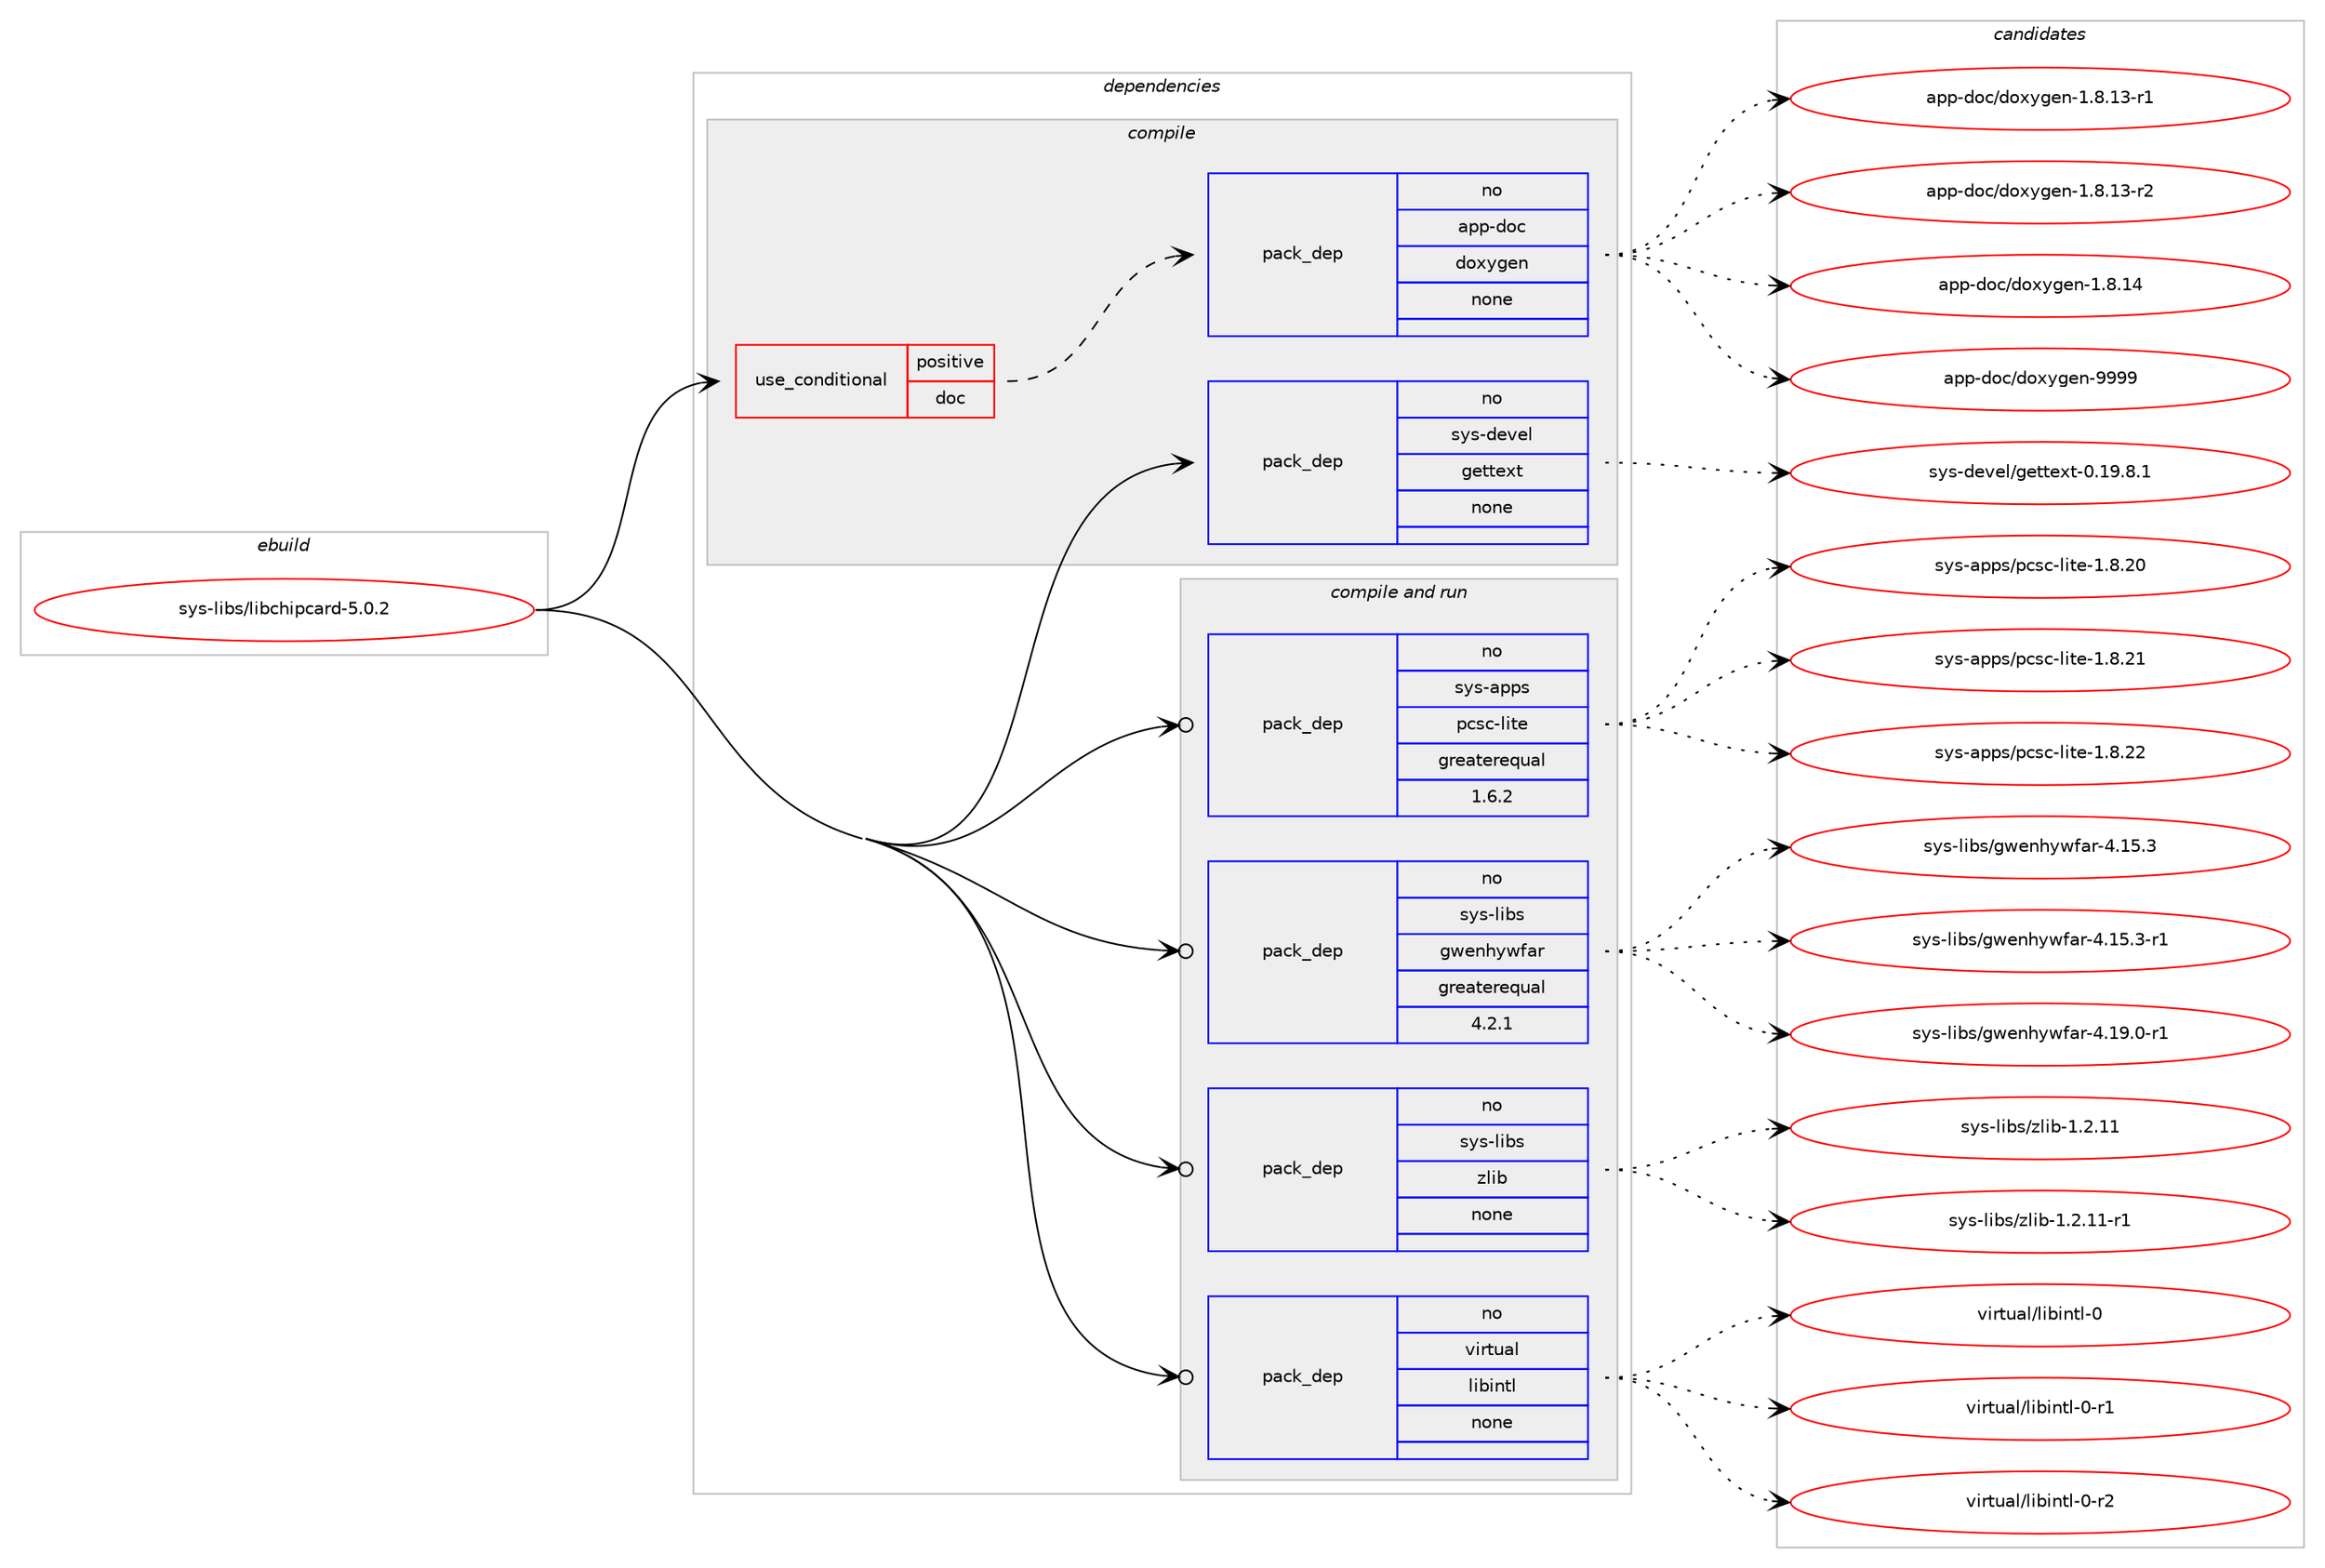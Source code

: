 digraph prolog {

# *************
# Graph options
# *************

newrank=true;
concentrate=true;
compound=true;
graph [rankdir=LR,fontname=Helvetica,fontsize=10,ranksep=1.5];#, ranksep=2.5, nodesep=0.2];
edge  [arrowhead=vee];
node  [fontname=Helvetica,fontsize=10];

# **********
# The ebuild
# **********

subgraph cluster_leftcol {
color=gray;
rank=same;
label=<<i>ebuild</i>>;
id [label="sys-libs/libchipcard-5.0.2", color=red, width=4, href="../sys-libs/libchipcard-5.0.2.svg"];
}

# ****************
# The dependencies
# ****************

subgraph cluster_midcol {
color=gray;
label=<<i>dependencies</i>>;
subgraph cluster_compile {
fillcolor="#eeeeee";
style=filled;
label=<<i>compile</i>>;
subgraph cond737 {
dependency7027 [label=<<TABLE BORDER="0" CELLBORDER="1" CELLSPACING="0" CELLPADDING="4"><TR><TD ROWSPAN="3" CELLPADDING="10">use_conditional</TD></TR><TR><TD>positive</TD></TR><TR><TD>doc</TD></TR></TABLE>>, shape=none, color=red];
subgraph pack6221 {
dependency7028 [label=<<TABLE BORDER="0" CELLBORDER="1" CELLSPACING="0" CELLPADDING="4" WIDTH="220"><TR><TD ROWSPAN="6" CELLPADDING="30">pack_dep</TD></TR><TR><TD WIDTH="110">no</TD></TR><TR><TD>app-doc</TD></TR><TR><TD>doxygen</TD></TR><TR><TD>none</TD></TR><TR><TD></TD></TR></TABLE>>, shape=none, color=blue];
}
dependency7027:e -> dependency7028:w [weight=20,style="dashed",arrowhead="vee"];
}
id:e -> dependency7027:w [weight=20,style="solid",arrowhead="vee"];
subgraph pack6222 {
dependency7029 [label=<<TABLE BORDER="0" CELLBORDER="1" CELLSPACING="0" CELLPADDING="4" WIDTH="220"><TR><TD ROWSPAN="6" CELLPADDING="30">pack_dep</TD></TR><TR><TD WIDTH="110">no</TD></TR><TR><TD>sys-devel</TD></TR><TR><TD>gettext</TD></TR><TR><TD>none</TD></TR><TR><TD></TD></TR></TABLE>>, shape=none, color=blue];
}
id:e -> dependency7029:w [weight=20,style="solid",arrowhead="vee"];
}
subgraph cluster_compileandrun {
fillcolor="#eeeeee";
style=filled;
label=<<i>compile and run</i>>;
subgraph pack6223 {
dependency7030 [label=<<TABLE BORDER="0" CELLBORDER="1" CELLSPACING="0" CELLPADDING="4" WIDTH="220"><TR><TD ROWSPAN="6" CELLPADDING="30">pack_dep</TD></TR><TR><TD WIDTH="110">no</TD></TR><TR><TD>sys-apps</TD></TR><TR><TD>pcsc-lite</TD></TR><TR><TD>greaterequal</TD></TR><TR><TD>1.6.2</TD></TR></TABLE>>, shape=none, color=blue];
}
id:e -> dependency7030:w [weight=20,style="solid",arrowhead="odotvee"];
subgraph pack6224 {
dependency7031 [label=<<TABLE BORDER="0" CELLBORDER="1" CELLSPACING="0" CELLPADDING="4" WIDTH="220"><TR><TD ROWSPAN="6" CELLPADDING="30">pack_dep</TD></TR><TR><TD WIDTH="110">no</TD></TR><TR><TD>sys-libs</TD></TR><TR><TD>gwenhywfar</TD></TR><TR><TD>greaterequal</TD></TR><TR><TD>4.2.1</TD></TR></TABLE>>, shape=none, color=blue];
}
id:e -> dependency7031:w [weight=20,style="solid",arrowhead="odotvee"];
subgraph pack6225 {
dependency7032 [label=<<TABLE BORDER="0" CELLBORDER="1" CELLSPACING="0" CELLPADDING="4" WIDTH="220"><TR><TD ROWSPAN="6" CELLPADDING="30">pack_dep</TD></TR><TR><TD WIDTH="110">no</TD></TR><TR><TD>sys-libs</TD></TR><TR><TD>zlib</TD></TR><TR><TD>none</TD></TR><TR><TD></TD></TR></TABLE>>, shape=none, color=blue];
}
id:e -> dependency7032:w [weight=20,style="solid",arrowhead="odotvee"];
subgraph pack6226 {
dependency7033 [label=<<TABLE BORDER="0" CELLBORDER="1" CELLSPACING="0" CELLPADDING="4" WIDTH="220"><TR><TD ROWSPAN="6" CELLPADDING="30">pack_dep</TD></TR><TR><TD WIDTH="110">no</TD></TR><TR><TD>virtual</TD></TR><TR><TD>libintl</TD></TR><TR><TD>none</TD></TR><TR><TD></TD></TR></TABLE>>, shape=none, color=blue];
}
id:e -> dependency7033:w [weight=20,style="solid",arrowhead="odotvee"];
}
subgraph cluster_run {
fillcolor="#eeeeee";
style=filled;
label=<<i>run</i>>;
}
}

# **************
# The candidates
# **************

subgraph cluster_choices {
rank=same;
color=gray;
label=<<i>candidates</i>>;

subgraph choice6221 {
color=black;
nodesep=1;
choice97112112451001119947100111120121103101110454946564649514511449 [label="app-doc/doxygen-1.8.13-r1", color=red, width=4,href="../app-doc/doxygen-1.8.13-r1.svg"];
choice97112112451001119947100111120121103101110454946564649514511450 [label="app-doc/doxygen-1.8.13-r2", color=red, width=4,href="../app-doc/doxygen-1.8.13-r2.svg"];
choice9711211245100111994710011112012110310111045494656464952 [label="app-doc/doxygen-1.8.14", color=red, width=4,href="../app-doc/doxygen-1.8.14.svg"];
choice971121124510011199471001111201211031011104557575757 [label="app-doc/doxygen-9999", color=red, width=4,href="../app-doc/doxygen-9999.svg"];
dependency7028:e -> choice97112112451001119947100111120121103101110454946564649514511449:w [style=dotted,weight="100"];
dependency7028:e -> choice97112112451001119947100111120121103101110454946564649514511450:w [style=dotted,weight="100"];
dependency7028:e -> choice9711211245100111994710011112012110310111045494656464952:w [style=dotted,weight="100"];
dependency7028:e -> choice971121124510011199471001111201211031011104557575757:w [style=dotted,weight="100"];
}
subgraph choice6222 {
color=black;
nodesep=1;
choice1151211154510010111810110847103101116116101120116454846495746564649 [label="sys-devel/gettext-0.19.8.1", color=red, width=4,href="../sys-devel/gettext-0.19.8.1.svg"];
dependency7029:e -> choice1151211154510010111810110847103101116116101120116454846495746564649:w [style=dotted,weight="100"];
}
subgraph choice6223 {
color=black;
nodesep=1;
choice11512111545971121121154711299115994510810511610145494656465048 [label="sys-apps/pcsc-lite-1.8.20", color=red, width=4,href="../sys-apps/pcsc-lite-1.8.20.svg"];
choice11512111545971121121154711299115994510810511610145494656465049 [label="sys-apps/pcsc-lite-1.8.21", color=red, width=4,href="../sys-apps/pcsc-lite-1.8.21.svg"];
choice11512111545971121121154711299115994510810511610145494656465050 [label="sys-apps/pcsc-lite-1.8.22", color=red, width=4,href="../sys-apps/pcsc-lite-1.8.22.svg"];
dependency7030:e -> choice11512111545971121121154711299115994510810511610145494656465048:w [style=dotted,weight="100"];
dependency7030:e -> choice11512111545971121121154711299115994510810511610145494656465049:w [style=dotted,weight="100"];
dependency7030:e -> choice11512111545971121121154711299115994510810511610145494656465050:w [style=dotted,weight="100"];
}
subgraph choice6224 {
color=black;
nodesep=1;
choice1151211154510810598115471031191011101041211191029711445524649534651 [label="sys-libs/gwenhywfar-4.15.3", color=red, width=4,href="../sys-libs/gwenhywfar-4.15.3.svg"];
choice11512111545108105981154710311910111010412111910297114455246495346514511449 [label="sys-libs/gwenhywfar-4.15.3-r1", color=red, width=4,href="../sys-libs/gwenhywfar-4.15.3-r1.svg"];
choice11512111545108105981154710311910111010412111910297114455246495746484511449 [label="sys-libs/gwenhywfar-4.19.0-r1", color=red, width=4,href="../sys-libs/gwenhywfar-4.19.0-r1.svg"];
dependency7031:e -> choice1151211154510810598115471031191011101041211191029711445524649534651:w [style=dotted,weight="100"];
dependency7031:e -> choice11512111545108105981154710311910111010412111910297114455246495346514511449:w [style=dotted,weight="100"];
dependency7031:e -> choice11512111545108105981154710311910111010412111910297114455246495746484511449:w [style=dotted,weight="100"];
}
subgraph choice6225 {
color=black;
nodesep=1;
choice1151211154510810598115471221081059845494650464949 [label="sys-libs/zlib-1.2.11", color=red, width=4,href="../sys-libs/zlib-1.2.11.svg"];
choice11512111545108105981154712210810598454946504649494511449 [label="sys-libs/zlib-1.2.11-r1", color=red, width=4,href="../sys-libs/zlib-1.2.11-r1.svg"];
dependency7032:e -> choice1151211154510810598115471221081059845494650464949:w [style=dotted,weight="100"];
dependency7032:e -> choice11512111545108105981154712210810598454946504649494511449:w [style=dotted,weight="100"];
}
subgraph choice6226 {
color=black;
nodesep=1;
choice1181051141161179710847108105981051101161084548 [label="virtual/libintl-0", color=red, width=4,href="../virtual/libintl-0.svg"];
choice11810511411611797108471081059810511011610845484511449 [label="virtual/libintl-0-r1", color=red, width=4,href="../virtual/libintl-0-r1.svg"];
choice11810511411611797108471081059810511011610845484511450 [label="virtual/libintl-0-r2", color=red, width=4,href="../virtual/libintl-0-r2.svg"];
dependency7033:e -> choice1181051141161179710847108105981051101161084548:w [style=dotted,weight="100"];
dependency7033:e -> choice11810511411611797108471081059810511011610845484511449:w [style=dotted,weight="100"];
dependency7033:e -> choice11810511411611797108471081059810511011610845484511450:w [style=dotted,weight="100"];
}
}

}
